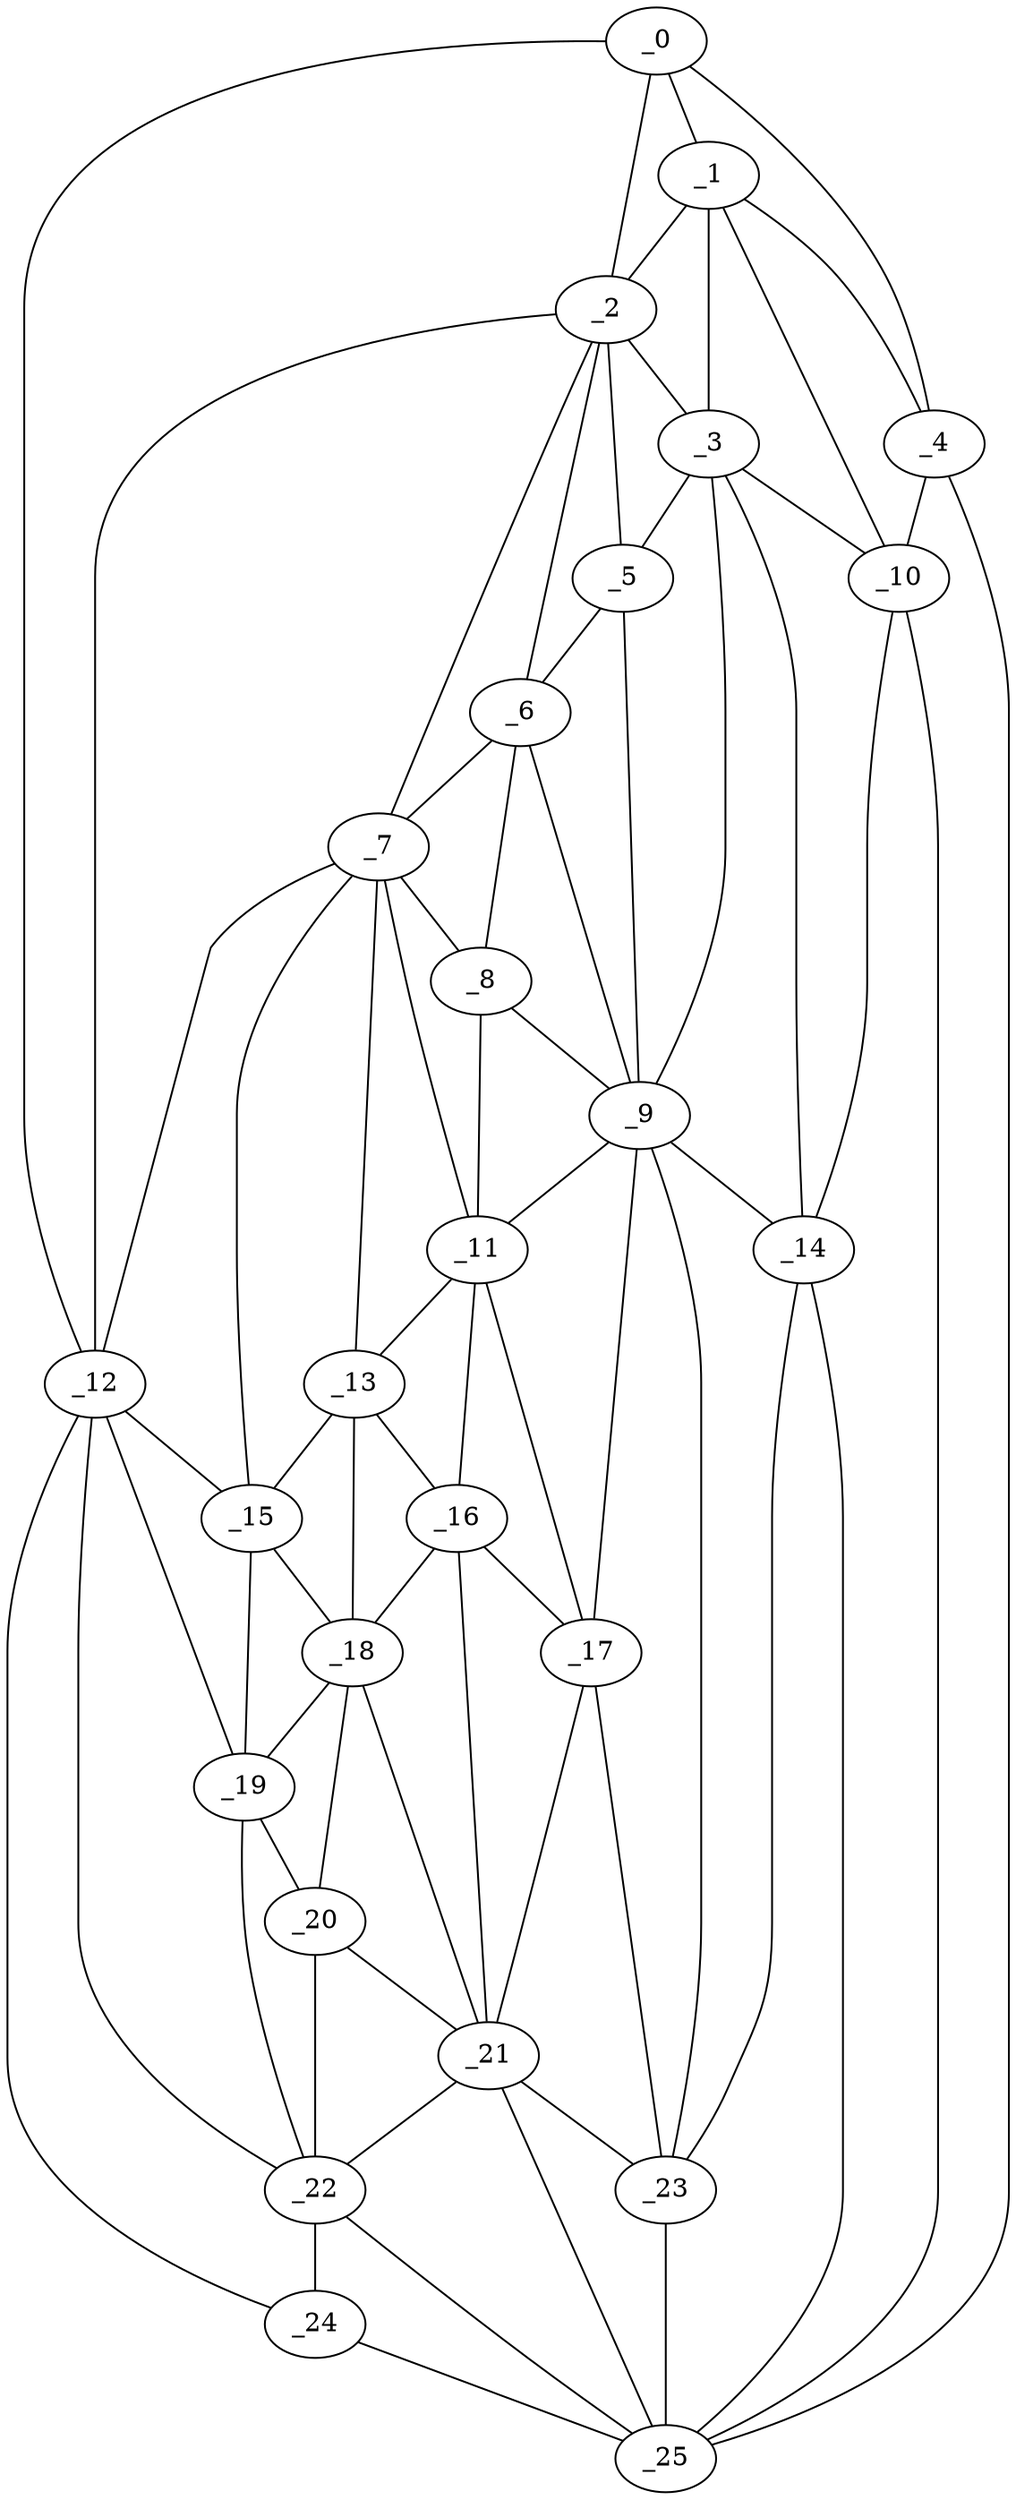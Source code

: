 graph "obj98__290.gxl" {
	_0	 [x=7,
		y=81];
	_1	 [x=48,
		y=64];
	_0 -- _1	 [valence=2];
	_2	 [x=55,
		y=49];
	_0 -- _2	 [valence=2];
	_4	 [x=60,
		y=115];
	_0 -- _4	 [valence=1];
	_12	 [x=76,
		y=12];
	_0 -- _12	 [valence=1];
	_1 -- _2	 [valence=2];
	_3	 [x=55,
		y=65];
	_1 -- _3	 [valence=2];
	_1 -- _4	 [valence=2];
	_10	 [x=74,
		y=92];
	_1 -- _10	 [valence=1];
	_2 -- _3	 [valence=1];
	_5	 [x=64,
		y=55];
	_2 -- _5	 [valence=2];
	_6	 [x=65,
		y=46];
	_2 -- _6	 [valence=1];
	_7	 [x=69,
		y=34];
	_2 -- _7	 [valence=1];
	_2 -- _12	 [valence=2];
	_3 -- _5	 [valence=2];
	_9	 [x=74,
		y=55];
	_3 -- _9	 [valence=2];
	_3 -- _10	 [valence=1];
	_14	 [x=79,
		y=83];
	_3 -- _14	 [valence=2];
	_4 -- _10	 [valence=2];
	_25	 [x=124,
		y=43];
	_4 -- _25	 [valence=1];
	_5 -- _6	 [valence=2];
	_5 -- _9	 [valence=2];
	_6 -- _7	 [valence=2];
	_8	 [x=71,
		y=42];
	_6 -- _8	 [valence=2];
	_6 -- _9	 [valence=2];
	_7 -- _8	 [valence=1];
	_11	 [x=75,
		y=42];
	_7 -- _11	 [valence=2];
	_7 -- _12	 [valence=2];
	_13	 [x=79,
		y=32];
	_7 -- _13	 [valence=2];
	_15	 [x=80,
		y=21];
	_7 -- _15	 [valence=1];
	_8 -- _9	 [valence=1];
	_8 -- _11	 [valence=2];
	_9 -- _11	 [valence=2];
	_9 -- _14	 [valence=1];
	_17	 [x=84,
		y=43];
	_9 -- _17	 [valence=2];
	_23	 [x=107,
		y=50];
	_9 -- _23	 [valence=2];
	_10 -- _14	 [valence=2];
	_10 -- _25	 [valence=1];
	_11 -- _13	 [valence=2];
	_16	 [x=84,
		y=34];
	_11 -- _16	 [valence=2];
	_11 -- _17	 [valence=2];
	_12 -- _15	 [valence=2];
	_19	 [x=90,
		y=19];
	_12 -- _19	 [valence=1];
	_22	 [x=103,
		y=20];
	_12 -- _22	 [valence=2];
	_24	 [x=124,
		y=17];
	_12 -- _24	 [valence=1];
	_13 -- _15	 [valence=1];
	_13 -- _16	 [valence=2];
	_18	 [x=88,
		y=27];
	_13 -- _18	 [valence=2];
	_14 -- _23	 [valence=2];
	_14 -- _25	 [valence=2];
	_15 -- _18	 [valence=2];
	_15 -- _19	 [valence=1];
	_16 -- _17	 [valence=1];
	_16 -- _18	 [valence=2];
	_21	 [x=100,
		y=25];
	_16 -- _21	 [valence=2];
	_17 -- _21	 [valence=2];
	_17 -- _23	 [valence=2];
	_18 -- _19	 [valence=1];
	_20	 [x=97,
		y=24];
	_18 -- _20	 [valence=2];
	_18 -- _21	 [valence=1];
	_19 -- _20	 [valence=2];
	_19 -- _22	 [valence=2];
	_20 -- _21	 [valence=2];
	_20 -- _22	 [valence=2];
	_21 -- _22	 [valence=2];
	_21 -- _23	 [valence=1];
	_21 -- _25	 [valence=1];
	_22 -- _24	 [valence=2];
	_22 -- _25	 [valence=2];
	_23 -- _25	 [valence=2];
	_24 -- _25	 [valence=1];
}
